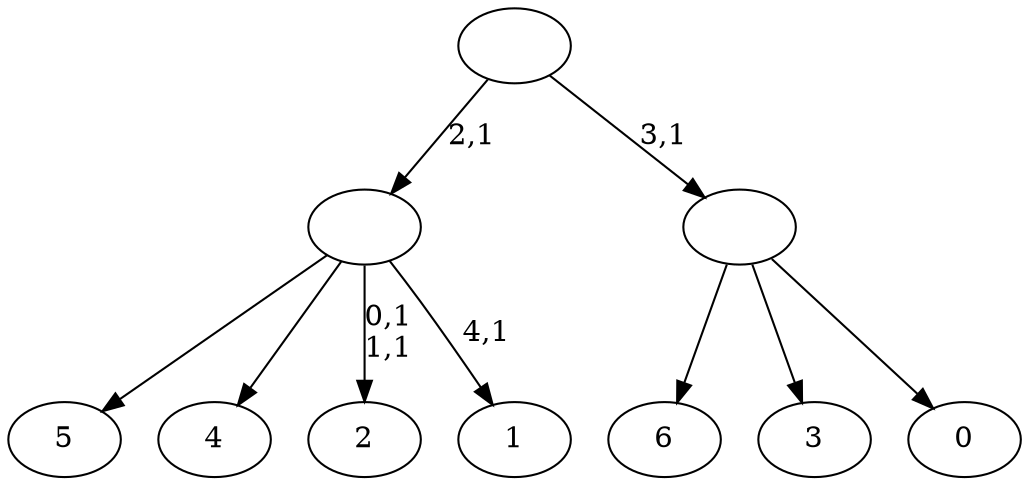 digraph T {
	12 [label="6"]
	11 [label="5"]
	10 [label="4"]
	9 [label="3"]
	8 [label="2"]
	5 [label="1"]
	3 [label=""]
	2 [label="0"]
	1 [label=""]
	0 [label=""]
	3 -> 5 [label="4,1"]
	3 -> 8 [label="0,1\n1,1"]
	3 -> 11 [label=""]
	3 -> 10 [label=""]
	1 -> 12 [label=""]
	1 -> 9 [label=""]
	1 -> 2 [label=""]
	0 -> 3 [label="2,1"]
	0 -> 1 [label="3,1"]
}
